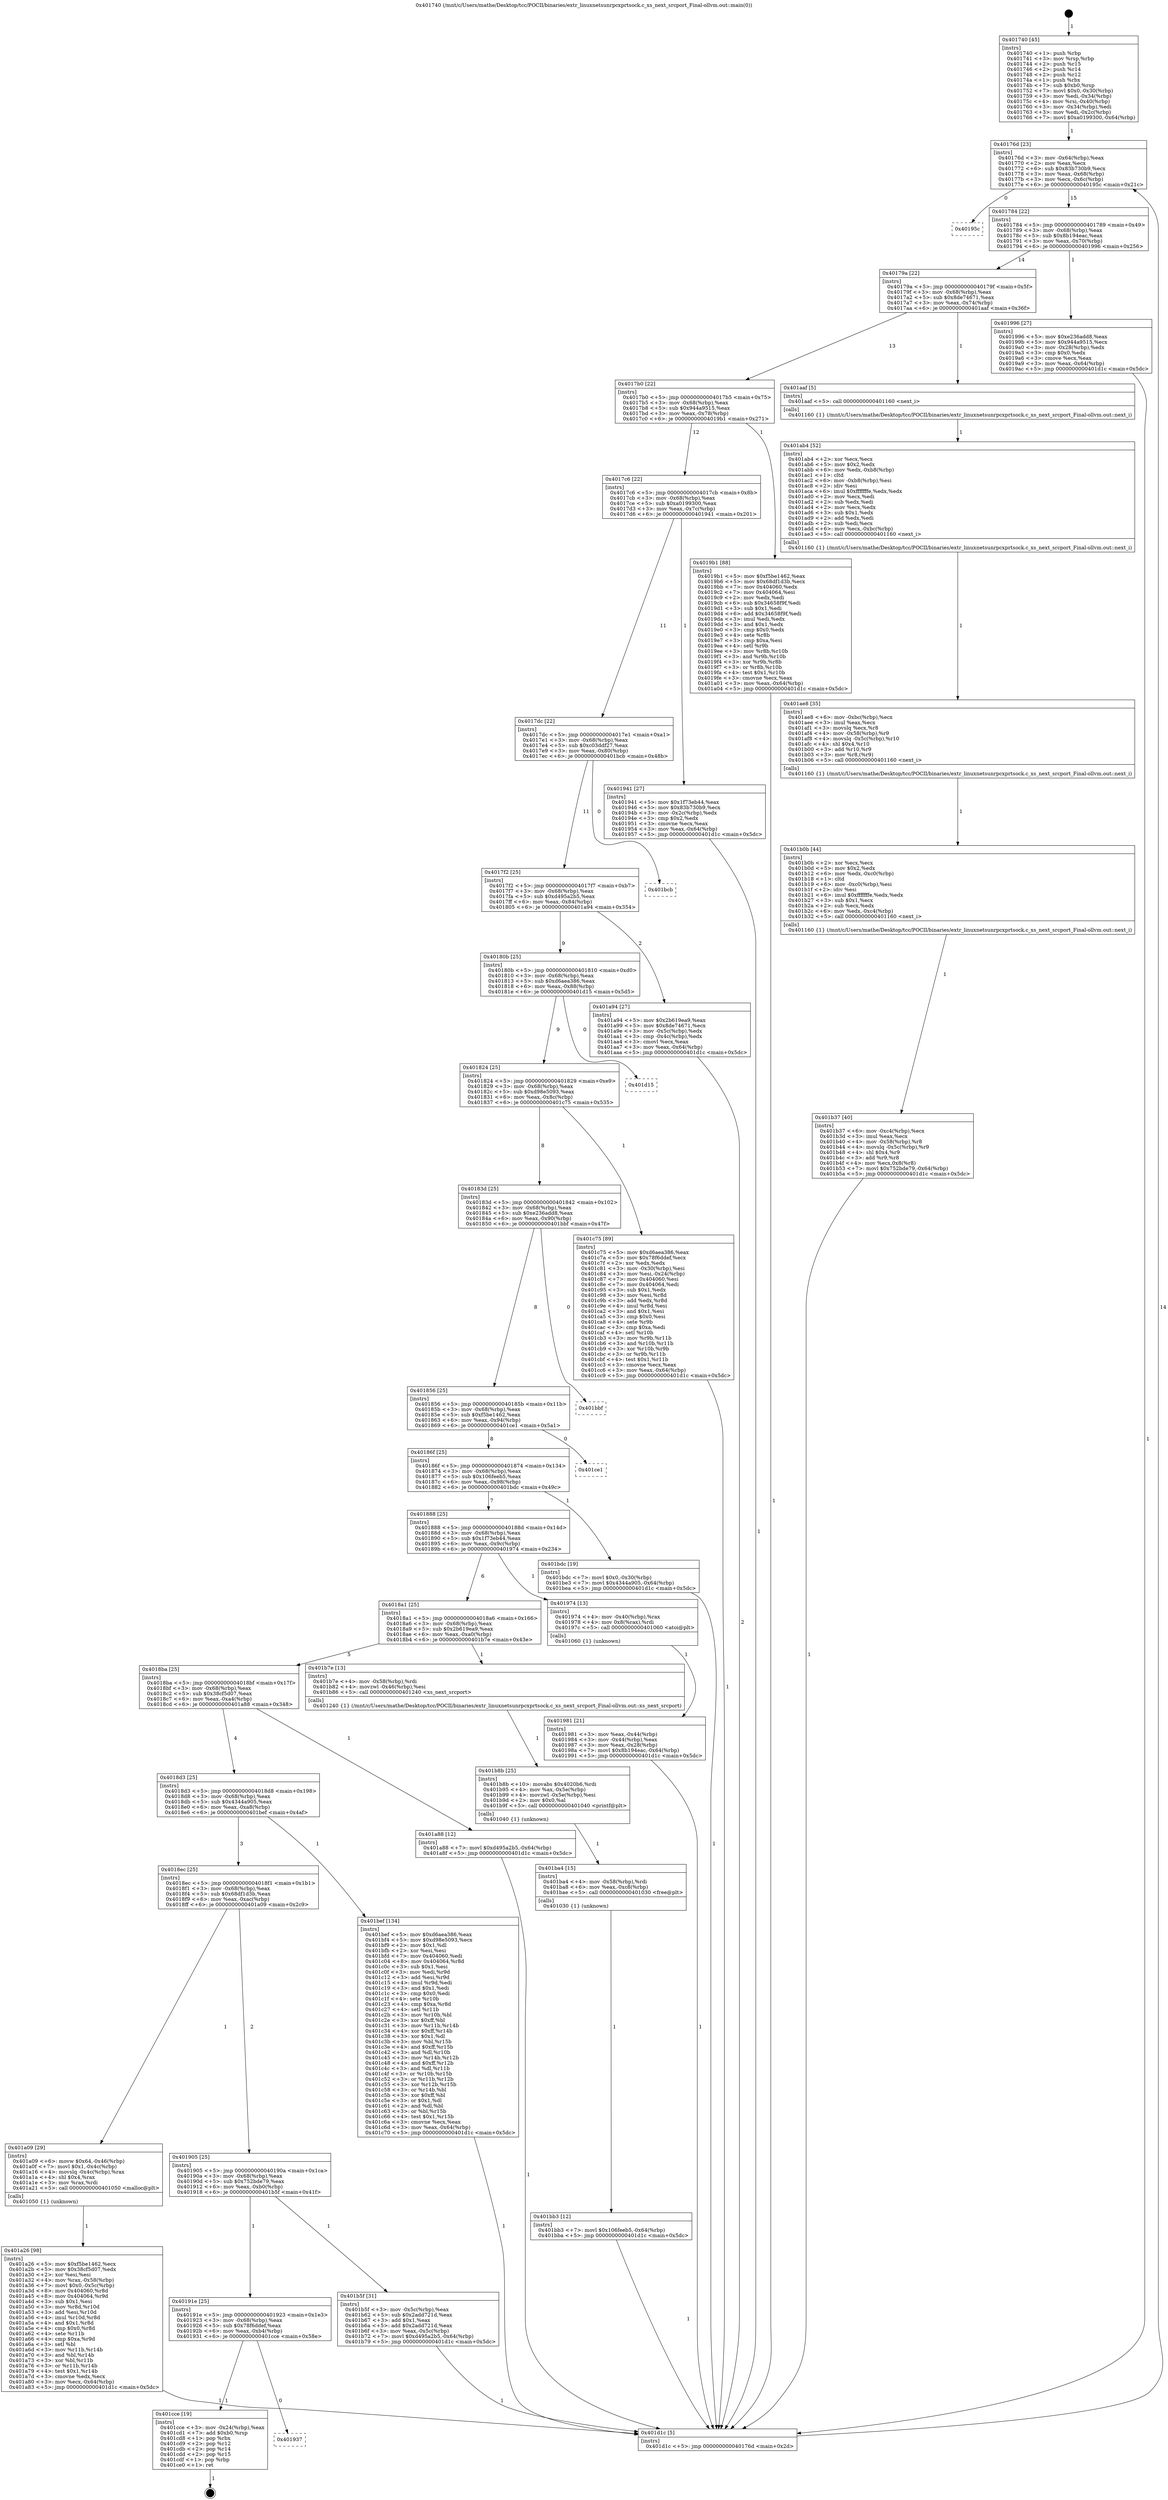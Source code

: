 digraph "0x401740" {
  label = "0x401740 (/mnt/c/Users/mathe/Desktop/tcc/POCII/binaries/extr_linuxnetsunrpcxprtsock.c_xs_next_srcport_Final-ollvm.out::main(0))"
  labelloc = "t"
  node[shape=record]

  Entry [label="",width=0.3,height=0.3,shape=circle,fillcolor=black,style=filled]
  "0x40176d" [label="{
     0x40176d [23]\l
     | [instrs]\l
     &nbsp;&nbsp;0x40176d \<+3\>: mov -0x64(%rbp),%eax\l
     &nbsp;&nbsp;0x401770 \<+2\>: mov %eax,%ecx\l
     &nbsp;&nbsp;0x401772 \<+6\>: sub $0x83b730b9,%ecx\l
     &nbsp;&nbsp;0x401778 \<+3\>: mov %eax,-0x68(%rbp)\l
     &nbsp;&nbsp;0x40177b \<+3\>: mov %ecx,-0x6c(%rbp)\l
     &nbsp;&nbsp;0x40177e \<+6\>: je 000000000040195c \<main+0x21c\>\l
  }"]
  "0x40195c" [label="{
     0x40195c\l
  }", style=dashed]
  "0x401784" [label="{
     0x401784 [22]\l
     | [instrs]\l
     &nbsp;&nbsp;0x401784 \<+5\>: jmp 0000000000401789 \<main+0x49\>\l
     &nbsp;&nbsp;0x401789 \<+3\>: mov -0x68(%rbp),%eax\l
     &nbsp;&nbsp;0x40178c \<+5\>: sub $0x8b194eac,%eax\l
     &nbsp;&nbsp;0x401791 \<+3\>: mov %eax,-0x70(%rbp)\l
     &nbsp;&nbsp;0x401794 \<+6\>: je 0000000000401996 \<main+0x256\>\l
  }"]
  Exit [label="",width=0.3,height=0.3,shape=circle,fillcolor=black,style=filled,peripheries=2]
  "0x401996" [label="{
     0x401996 [27]\l
     | [instrs]\l
     &nbsp;&nbsp;0x401996 \<+5\>: mov $0xe236add8,%eax\l
     &nbsp;&nbsp;0x40199b \<+5\>: mov $0x944a9515,%ecx\l
     &nbsp;&nbsp;0x4019a0 \<+3\>: mov -0x28(%rbp),%edx\l
     &nbsp;&nbsp;0x4019a3 \<+3\>: cmp $0x0,%edx\l
     &nbsp;&nbsp;0x4019a6 \<+3\>: cmove %ecx,%eax\l
     &nbsp;&nbsp;0x4019a9 \<+3\>: mov %eax,-0x64(%rbp)\l
     &nbsp;&nbsp;0x4019ac \<+5\>: jmp 0000000000401d1c \<main+0x5dc\>\l
  }"]
  "0x40179a" [label="{
     0x40179a [22]\l
     | [instrs]\l
     &nbsp;&nbsp;0x40179a \<+5\>: jmp 000000000040179f \<main+0x5f\>\l
     &nbsp;&nbsp;0x40179f \<+3\>: mov -0x68(%rbp),%eax\l
     &nbsp;&nbsp;0x4017a2 \<+5\>: sub $0x8de74671,%eax\l
     &nbsp;&nbsp;0x4017a7 \<+3\>: mov %eax,-0x74(%rbp)\l
     &nbsp;&nbsp;0x4017aa \<+6\>: je 0000000000401aaf \<main+0x36f\>\l
  }"]
  "0x401937" [label="{
     0x401937\l
  }", style=dashed]
  "0x401aaf" [label="{
     0x401aaf [5]\l
     | [instrs]\l
     &nbsp;&nbsp;0x401aaf \<+5\>: call 0000000000401160 \<next_i\>\l
     | [calls]\l
     &nbsp;&nbsp;0x401160 \{1\} (/mnt/c/Users/mathe/Desktop/tcc/POCII/binaries/extr_linuxnetsunrpcxprtsock.c_xs_next_srcport_Final-ollvm.out::next_i)\l
  }"]
  "0x4017b0" [label="{
     0x4017b0 [22]\l
     | [instrs]\l
     &nbsp;&nbsp;0x4017b0 \<+5\>: jmp 00000000004017b5 \<main+0x75\>\l
     &nbsp;&nbsp;0x4017b5 \<+3\>: mov -0x68(%rbp),%eax\l
     &nbsp;&nbsp;0x4017b8 \<+5\>: sub $0x944a9515,%eax\l
     &nbsp;&nbsp;0x4017bd \<+3\>: mov %eax,-0x78(%rbp)\l
     &nbsp;&nbsp;0x4017c0 \<+6\>: je 00000000004019b1 \<main+0x271\>\l
  }"]
  "0x401cce" [label="{
     0x401cce [19]\l
     | [instrs]\l
     &nbsp;&nbsp;0x401cce \<+3\>: mov -0x24(%rbp),%eax\l
     &nbsp;&nbsp;0x401cd1 \<+7\>: add $0xb0,%rsp\l
     &nbsp;&nbsp;0x401cd8 \<+1\>: pop %rbx\l
     &nbsp;&nbsp;0x401cd9 \<+2\>: pop %r12\l
     &nbsp;&nbsp;0x401cdb \<+2\>: pop %r14\l
     &nbsp;&nbsp;0x401cdd \<+2\>: pop %r15\l
     &nbsp;&nbsp;0x401cdf \<+1\>: pop %rbp\l
     &nbsp;&nbsp;0x401ce0 \<+1\>: ret\l
  }"]
  "0x4019b1" [label="{
     0x4019b1 [88]\l
     | [instrs]\l
     &nbsp;&nbsp;0x4019b1 \<+5\>: mov $0xf5be1462,%eax\l
     &nbsp;&nbsp;0x4019b6 \<+5\>: mov $0x68df1d3b,%ecx\l
     &nbsp;&nbsp;0x4019bb \<+7\>: mov 0x404060,%edx\l
     &nbsp;&nbsp;0x4019c2 \<+7\>: mov 0x404064,%esi\l
     &nbsp;&nbsp;0x4019c9 \<+2\>: mov %edx,%edi\l
     &nbsp;&nbsp;0x4019cb \<+6\>: sub $0x34658f9f,%edi\l
     &nbsp;&nbsp;0x4019d1 \<+3\>: sub $0x1,%edi\l
     &nbsp;&nbsp;0x4019d4 \<+6\>: add $0x34658f9f,%edi\l
     &nbsp;&nbsp;0x4019da \<+3\>: imul %edi,%edx\l
     &nbsp;&nbsp;0x4019dd \<+3\>: and $0x1,%edx\l
     &nbsp;&nbsp;0x4019e0 \<+3\>: cmp $0x0,%edx\l
     &nbsp;&nbsp;0x4019e3 \<+4\>: sete %r8b\l
     &nbsp;&nbsp;0x4019e7 \<+3\>: cmp $0xa,%esi\l
     &nbsp;&nbsp;0x4019ea \<+4\>: setl %r9b\l
     &nbsp;&nbsp;0x4019ee \<+3\>: mov %r8b,%r10b\l
     &nbsp;&nbsp;0x4019f1 \<+3\>: and %r9b,%r10b\l
     &nbsp;&nbsp;0x4019f4 \<+3\>: xor %r9b,%r8b\l
     &nbsp;&nbsp;0x4019f7 \<+3\>: or %r8b,%r10b\l
     &nbsp;&nbsp;0x4019fa \<+4\>: test $0x1,%r10b\l
     &nbsp;&nbsp;0x4019fe \<+3\>: cmovne %ecx,%eax\l
     &nbsp;&nbsp;0x401a01 \<+3\>: mov %eax,-0x64(%rbp)\l
     &nbsp;&nbsp;0x401a04 \<+5\>: jmp 0000000000401d1c \<main+0x5dc\>\l
  }"]
  "0x4017c6" [label="{
     0x4017c6 [22]\l
     | [instrs]\l
     &nbsp;&nbsp;0x4017c6 \<+5\>: jmp 00000000004017cb \<main+0x8b\>\l
     &nbsp;&nbsp;0x4017cb \<+3\>: mov -0x68(%rbp),%eax\l
     &nbsp;&nbsp;0x4017ce \<+5\>: sub $0xa0199300,%eax\l
     &nbsp;&nbsp;0x4017d3 \<+3\>: mov %eax,-0x7c(%rbp)\l
     &nbsp;&nbsp;0x4017d6 \<+6\>: je 0000000000401941 \<main+0x201\>\l
  }"]
  "0x401bb3" [label="{
     0x401bb3 [12]\l
     | [instrs]\l
     &nbsp;&nbsp;0x401bb3 \<+7\>: movl $0x106feeb5,-0x64(%rbp)\l
     &nbsp;&nbsp;0x401bba \<+5\>: jmp 0000000000401d1c \<main+0x5dc\>\l
  }"]
  "0x401941" [label="{
     0x401941 [27]\l
     | [instrs]\l
     &nbsp;&nbsp;0x401941 \<+5\>: mov $0x1f73eb44,%eax\l
     &nbsp;&nbsp;0x401946 \<+5\>: mov $0x83b730b9,%ecx\l
     &nbsp;&nbsp;0x40194b \<+3\>: mov -0x2c(%rbp),%edx\l
     &nbsp;&nbsp;0x40194e \<+3\>: cmp $0x2,%edx\l
     &nbsp;&nbsp;0x401951 \<+3\>: cmovne %ecx,%eax\l
     &nbsp;&nbsp;0x401954 \<+3\>: mov %eax,-0x64(%rbp)\l
     &nbsp;&nbsp;0x401957 \<+5\>: jmp 0000000000401d1c \<main+0x5dc\>\l
  }"]
  "0x4017dc" [label="{
     0x4017dc [22]\l
     | [instrs]\l
     &nbsp;&nbsp;0x4017dc \<+5\>: jmp 00000000004017e1 \<main+0xa1\>\l
     &nbsp;&nbsp;0x4017e1 \<+3\>: mov -0x68(%rbp),%eax\l
     &nbsp;&nbsp;0x4017e4 \<+5\>: sub $0xc03ddf27,%eax\l
     &nbsp;&nbsp;0x4017e9 \<+3\>: mov %eax,-0x80(%rbp)\l
     &nbsp;&nbsp;0x4017ec \<+6\>: je 0000000000401bcb \<main+0x48b\>\l
  }"]
  "0x401d1c" [label="{
     0x401d1c [5]\l
     | [instrs]\l
     &nbsp;&nbsp;0x401d1c \<+5\>: jmp 000000000040176d \<main+0x2d\>\l
  }"]
  "0x401740" [label="{
     0x401740 [45]\l
     | [instrs]\l
     &nbsp;&nbsp;0x401740 \<+1\>: push %rbp\l
     &nbsp;&nbsp;0x401741 \<+3\>: mov %rsp,%rbp\l
     &nbsp;&nbsp;0x401744 \<+2\>: push %r15\l
     &nbsp;&nbsp;0x401746 \<+2\>: push %r14\l
     &nbsp;&nbsp;0x401748 \<+2\>: push %r12\l
     &nbsp;&nbsp;0x40174a \<+1\>: push %rbx\l
     &nbsp;&nbsp;0x40174b \<+7\>: sub $0xb0,%rsp\l
     &nbsp;&nbsp;0x401752 \<+7\>: movl $0x0,-0x30(%rbp)\l
     &nbsp;&nbsp;0x401759 \<+3\>: mov %edi,-0x34(%rbp)\l
     &nbsp;&nbsp;0x40175c \<+4\>: mov %rsi,-0x40(%rbp)\l
     &nbsp;&nbsp;0x401760 \<+3\>: mov -0x34(%rbp),%edi\l
     &nbsp;&nbsp;0x401763 \<+3\>: mov %edi,-0x2c(%rbp)\l
     &nbsp;&nbsp;0x401766 \<+7\>: movl $0xa0199300,-0x64(%rbp)\l
  }"]
  "0x401ba4" [label="{
     0x401ba4 [15]\l
     | [instrs]\l
     &nbsp;&nbsp;0x401ba4 \<+4\>: mov -0x58(%rbp),%rdi\l
     &nbsp;&nbsp;0x401ba8 \<+6\>: mov %eax,-0xc8(%rbp)\l
     &nbsp;&nbsp;0x401bae \<+5\>: call 0000000000401030 \<free@plt\>\l
     | [calls]\l
     &nbsp;&nbsp;0x401030 \{1\} (unknown)\l
  }"]
  "0x401bcb" [label="{
     0x401bcb\l
  }", style=dashed]
  "0x4017f2" [label="{
     0x4017f2 [25]\l
     | [instrs]\l
     &nbsp;&nbsp;0x4017f2 \<+5\>: jmp 00000000004017f7 \<main+0xb7\>\l
     &nbsp;&nbsp;0x4017f7 \<+3\>: mov -0x68(%rbp),%eax\l
     &nbsp;&nbsp;0x4017fa \<+5\>: sub $0xd495a2b5,%eax\l
     &nbsp;&nbsp;0x4017ff \<+6\>: mov %eax,-0x84(%rbp)\l
     &nbsp;&nbsp;0x401805 \<+6\>: je 0000000000401a94 \<main+0x354\>\l
  }"]
  "0x401b8b" [label="{
     0x401b8b [25]\l
     | [instrs]\l
     &nbsp;&nbsp;0x401b8b \<+10\>: movabs $0x4020b6,%rdi\l
     &nbsp;&nbsp;0x401b95 \<+4\>: mov %ax,-0x5e(%rbp)\l
     &nbsp;&nbsp;0x401b99 \<+4\>: movzwl -0x5e(%rbp),%esi\l
     &nbsp;&nbsp;0x401b9d \<+2\>: mov $0x0,%al\l
     &nbsp;&nbsp;0x401b9f \<+5\>: call 0000000000401040 \<printf@plt\>\l
     | [calls]\l
     &nbsp;&nbsp;0x401040 \{1\} (unknown)\l
  }"]
  "0x401a94" [label="{
     0x401a94 [27]\l
     | [instrs]\l
     &nbsp;&nbsp;0x401a94 \<+5\>: mov $0x2b619ea9,%eax\l
     &nbsp;&nbsp;0x401a99 \<+5\>: mov $0x8de74671,%ecx\l
     &nbsp;&nbsp;0x401a9e \<+3\>: mov -0x5c(%rbp),%edx\l
     &nbsp;&nbsp;0x401aa1 \<+3\>: cmp -0x4c(%rbp),%edx\l
     &nbsp;&nbsp;0x401aa4 \<+3\>: cmovl %ecx,%eax\l
     &nbsp;&nbsp;0x401aa7 \<+3\>: mov %eax,-0x64(%rbp)\l
     &nbsp;&nbsp;0x401aaa \<+5\>: jmp 0000000000401d1c \<main+0x5dc\>\l
  }"]
  "0x40180b" [label="{
     0x40180b [25]\l
     | [instrs]\l
     &nbsp;&nbsp;0x40180b \<+5\>: jmp 0000000000401810 \<main+0xd0\>\l
     &nbsp;&nbsp;0x401810 \<+3\>: mov -0x68(%rbp),%eax\l
     &nbsp;&nbsp;0x401813 \<+5\>: sub $0xd6aea386,%eax\l
     &nbsp;&nbsp;0x401818 \<+6\>: mov %eax,-0x88(%rbp)\l
     &nbsp;&nbsp;0x40181e \<+6\>: je 0000000000401d15 \<main+0x5d5\>\l
  }"]
  "0x40191e" [label="{
     0x40191e [25]\l
     | [instrs]\l
     &nbsp;&nbsp;0x40191e \<+5\>: jmp 0000000000401923 \<main+0x1e3\>\l
     &nbsp;&nbsp;0x401923 \<+3\>: mov -0x68(%rbp),%eax\l
     &nbsp;&nbsp;0x401926 \<+5\>: sub $0x78f6ddef,%eax\l
     &nbsp;&nbsp;0x40192b \<+6\>: mov %eax,-0xb4(%rbp)\l
     &nbsp;&nbsp;0x401931 \<+6\>: je 0000000000401cce \<main+0x58e\>\l
  }"]
  "0x401d15" [label="{
     0x401d15\l
  }", style=dashed]
  "0x401824" [label="{
     0x401824 [25]\l
     | [instrs]\l
     &nbsp;&nbsp;0x401824 \<+5\>: jmp 0000000000401829 \<main+0xe9\>\l
     &nbsp;&nbsp;0x401829 \<+3\>: mov -0x68(%rbp),%eax\l
     &nbsp;&nbsp;0x40182c \<+5\>: sub $0xd98e5093,%eax\l
     &nbsp;&nbsp;0x401831 \<+6\>: mov %eax,-0x8c(%rbp)\l
     &nbsp;&nbsp;0x401837 \<+6\>: je 0000000000401c75 \<main+0x535\>\l
  }"]
  "0x401b5f" [label="{
     0x401b5f [31]\l
     | [instrs]\l
     &nbsp;&nbsp;0x401b5f \<+3\>: mov -0x5c(%rbp),%eax\l
     &nbsp;&nbsp;0x401b62 \<+5\>: sub $0x2add721d,%eax\l
     &nbsp;&nbsp;0x401b67 \<+3\>: add $0x1,%eax\l
     &nbsp;&nbsp;0x401b6a \<+5\>: add $0x2add721d,%eax\l
     &nbsp;&nbsp;0x401b6f \<+3\>: mov %eax,-0x5c(%rbp)\l
     &nbsp;&nbsp;0x401b72 \<+7\>: movl $0xd495a2b5,-0x64(%rbp)\l
     &nbsp;&nbsp;0x401b79 \<+5\>: jmp 0000000000401d1c \<main+0x5dc\>\l
  }"]
  "0x401c75" [label="{
     0x401c75 [89]\l
     | [instrs]\l
     &nbsp;&nbsp;0x401c75 \<+5\>: mov $0xd6aea386,%eax\l
     &nbsp;&nbsp;0x401c7a \<+5\>: mov $0x78f6ddef,%ecx\l
     &nbsp;&nbsp;0x401c7f \<+2\>: xor %edx,%edx\l
     &nbsp;&nbsp;0x401c81 \<+3\>: mov -0x30(%rbp),%esi\l
     &nbsp;&nbsp;0x401c84 \<+3\>: mov %esi,-0x24(%rbp)\l
     &nbsp;&nbsp;0x401c87 \<+7\>: mov 0x404060,%esi\l
     &nbsp;&nbsp;0x401c8e \<+7\>: mov 0x404064,%edi\l
     &nbsp;&nbsp;0x401c95 \<+3\>: sub $0x1,%edx\l
     &nbsp;&nbsp;0x401c98 \<+3\>: mov %esi,%r8d\l
     &nbsp;&nbsp;0x401c9b \<+3\>: add %edx,%r8d\l
     &nbsp;&nbsp;0x401c9e \<+4\>: imul %r8d,%esi\l
     &nbsp;&nbsp;0x401ca2 \<+3\>: and $0x1,%esi\l
     &nbsp;&nbsp;0x401ca5 \<+3\>: cmp $0x0,%esi\l
     &nbsp;&nbsp;0x401ca8 \<+4\>: sete %r9b\l
     &nbsp;&nbsp;0x401cac \<+3\>: cmp $0xa,%edi\l
     &nbsp;&nbsp;0x401caf \<+4\>: setl %r10b\l
     &nbsp;&nbsp;0x401cb3 \<+3\>: mov %r9b,%r11b\l
     &nbsp;&nbsp;0x401cb6 \<+3\>: and %r10b,%r11b\l
     &nbsp;&nbsp;0x401cb9 \<+3\>: xor %r10b,%r9b\l
     &nbsp;&nbsp;0x401cbc \<+3\>: or %r9b,%r11b\l
     &nbsp;&nbsp;0x401cbf \<+4\>: test $0x1,%r11b\l
     &nbsp;&nbsp;0x401cc3 \<+3\>: cmovne %ecx,%eax\l
     &nbsp;&nbsp;0x401cc6 \<+3\>: mov %eax,-0x64(%rbp)\l
     &nbsp;&nbsp;0x401cc9 \<+5\>: jmp 0000000000401d1c \<main+0x5dc\>\l
  }"]
  "0x40183d" [label="{
     0x40183d [25]\l
     | [instrs]\l
     &nbsp;&nbsp;0x40183d \<+5\>: jmp 0000000000401842 \<main+0x102\>\l
     &nbsp;&nbsp;0x401842 \<+3\>: mov -0x68(%rbp),%eax\l
     &nbsp;&nbsp;0x401845 \<+5\>: sub $0xe236add8,%eax\l
     &nbsp;&nbsp;0x40184a \<+6\>: mov %eax,-0x90(%rbp)\l
     &nbsp;&nbsp;0x401850 \<+6\>: je 0000000000401bbf \<main+0x47f\>\l
  }"]
  "0x401b37" [label="{
     0x401b37 [40]\l
     | [instrs]\l
     &nbsp;&nbsp;0x401b37 \<+6\>: mov -0xc4(%rbp),%ecx\l
     &nbsp;&nbsp;0x401b3d \<+3\>: imul %eax,%ecx\l
     &nbsp;&nbsp;0x401b40 \<+4\>: mov -0x58(%rbp),%r8\l
     &nbsp;&nbsp;0x401b44 \<+4\>: movslq -0x5c(%rbp),%r9\l
     &nbsp;&nbsp;0x401b48 \<+4\>: shl $0x4,%r9\l
     &nbsp;&nbsp;0x401b4c \<+3\>: add %r9,%r8\l
     &nbsp;&nbsp;0x401b4f \<+4\>: mov %ecx,0x8(%r8)\l
     &nbsp;&nbsp;0x401b53 \<+7\>: movl $0x752bde79,-0x64(%rbp)\l
     &nbsp;&nbsp;0x401b5a \<+5\>: jmp 0000000000401d1c \<main+0x5dc\>\l
  }"]
  "0x401bbf" [label="{
     0x401bbf\l
  }", style=dashed]
  "0x401856" [label="{
     0x401856 [25]\l
     | [instrs]\l
     &nbsp;&nbsp;0x401856 \<+5\>: jmp 000000000040185b \<main+0x11b\>\l
     &nbsp;&nbsp;0x40185b \<+3\>: mov -0x68(%rbp),%eax\l
     &nbsp;&nbsp;0x40185e \<+5\>: sub $0xf5be1462,%eax\l
     &nbsp;&nbsp;0x401863 \<+6\>: mov %eax,-0x94(%rbp)\l
     &nbsp;&nbsp;0x401869 \<+6\>: je 0000000000401ce1 \<main+0x5a1\>\l
  }"]
  "0x401b0b" [label="{
     0x401b0b [44]\l
     | [instrs]\l
     &nbsp;&nbsp;0x401b0b \<+2\>: xor %ecx,%ecx\l
     &nbsp;&nbsp;0x401b0d \<+5\>: mov $0x2,%edx\l
     &nbsp;&nbsp;0x401b12 \<+6\>: mov %edx,-0xc0(%rbp)\l
     &nbsp;&nbsp;0x401b18 \<+1\>: cltd\l
     &nbsp;&nbsp;0x401b19 \<+6\>: mov -0xc0(%rbp),%esi\l
     &nbsp;&nbsp;0x401b1f \<+2\>: idiv %esi\l
     &nbsp;&nbsp;0x401b21 \<+6\>: imul $0xfffffffe,%edx,%edx\l
     &nbsp;&nbsp;0x401b27 \<+3\>: sub $0x1,%ecx\l
     &nbsp;&nbsp;0x401b2a \<+2\>: sub %ecx,%edx\l
     &nbsp;&nbsp;0x401b2c \<+6\>: mov %edx,-0xc4(%rbp)\l
     &nbsp;&nbsp;0x401b32 \<+5\>: call 0000000000401160 \<next_i\>\l
     | [calls]\l
     &nbsp;&nbsp;0x401160 \{1\} (/mnt/c/Users/mathe/Desktop/tcc/POCII/binaries/extr_linuxnetsunrpcxprtsock.c_xs_next_srcport_Final-ollvm.out::next_i)\l
  }"]
  "0x401ce1" [label="{
     0x401ce1\l
  }", style=dashed]
  "0x40186f" [label="{
     0x40186f [25]\l
     | [instrs]\l
     &nbsp;&nbsp;0x40186f \<+5\>: jmp 0000000000401874 \<main+0x134\>\l
     &nbsp;&nbsp;0x401874 \<+3\>: mov -0x68(%rbp),%eax\l
     &nbsp;&nbsp;0x401877 \<+5\>: sub $0x106feeb5,%eax\l
     &nbsp;&nbsp;0x40187c \<+6\>: mov %eax,-0x98(%rbp)\l
     &nbsp;&nbsp;0x401882 \<+6\>: je 0000000000401bdc \<main+0x49c\>\l
  }"]
  "0x401ae8" [label="{
     0x401ae8 [35]\l
     | [instrs]\l
     &nbsp;&nbsp;0x401ae8 \<+6\>: mov -0xbc(%rbp),%ecx\l
     &nbsp;&nbsp;0x401aee \<+3\>: imul %eax,%ecx\l
     &nbsp;&nbsp;0x401af1 \<+3\>: movslq %ecx,%r8\l
     &nbsp;&nbsp;0x401af4 \<+4\>: mov -0x58(%rbp),%r9\l
     &nbsp;&nbsp;0x401af8 \<+4\>: movslq -0x5c(%rbp),%r10\l
     &nbsp;&nbsp;0x401afc \<+4\>: shl $0x4,%r10\l
     &nbsp;&nbsp;0x401b00 \<+3\>: add %r10,%r9\l
     &nbsp;&nbsp;0x401b03 \<+3\>: mov %r8,(%r9)\l
     &nbsp;&nbsp;0x401b06 \<+5\>: call 0000000000401160 \<next_i\>\l
     | [calls]\l
     &nbsp;&nbsp;0x401160 \{1\} (/mnt/c/Users/mathe/Desktop/tcc/POCII/binaries/extr_linuxnetsunrpcxprtsock.c_xs_next_srcport_Final-ollvm.out::next_i)\l
  }"]
  "0x401bdc" [label="{
     0x401bdc [19]\l
     | [instrs]\l
     &nbsp;&nbsp;0x401bdc \<+7\>: movl $0x0,-0x30(%rbp)\l
     &nbsp;&nbsp;0x401be3 \<+7\>: movl $0x4344a905,-0x64(%rbp)\l
     &nbsp;&nbsp;0x401bea \<+5\>: jmp 0000000000401d1c \<main+0x5dc\>\l
  }"]
  "0x401888" [label="{
     0x401888 [25]\l
     | [instrs]\l
     &nbsp;&nbsp;0x401888 \<+5\>: jmp 000000000040188d \<main+0x14d\>\l
     &nbsp;&nbsp;0x40188d \<+3\>: mov -0x68(%rbp),%eax\l
     &nbsp;&nbsp;0x401890 \<+5\>: sub $0x1f73eb44,%eax\l
     &nbsp;&nbsp;0x401895 \<+6\>: mov %eax,-0x9c(%rbp)\l
     &nbsp;&nbsp;0x40189b \<+6\>: je 0000000000401974 \<main+0x234\>\l
  }"]
  "0x401ab4" [label="{
     0x401ab4 [52]\l
     | [instrs]\l
     &nbsp;&nbsp;0x401ab4 \<+2\>: xor %ecx,%ecx\l
     &nbsp;&nbsp;0x401ab6 \<+5\>: mov $0x2,%edx\l
     &nbsp;&nbsp;0x401abb \<+6\>: mov %edx,-0xb8(%rbp)\l
     &nbsp;&nbsp;0x401ac1 \<+1\>: cltd\l
     &nbsp;&nbsp;0x401ac2 \<+6\>: mov -0xb8(%rbp),%esi\l
     &nbsp;&nbsp;0x401ac8 \<+2\>: idiv %esi\l
     &nbsp;&nbsp;0x401aca \<+6\>: imul $0xfffffffe,%edx,%edx\l
     &nbsp;&nbsp;0x401ad0 \<+2\>: mov %ecx,%edi\l
     &nbsp;&nbsp;0x401ad2 \<+2\>: sub %edx,%edi\l
     &nbsp;&nbsp;0x401ad4 \<+2\>: mov %ecx,%edx\l
     &nbsp;&nbsp;0x401ad6 \<+3\>: sub $0x1,%edx\l
     &nbsp;&nbsp;0x401ad9 \<+2\>: add %edx,%edi\l
     &nbsp;&nbsp;0x401adb \<+2\>: sub %edi,%ecx\l
     &nbsp;&nbsp;0x401add \<+6\>: mov %ecx,-0xbc(%rbp)\l
     &nbsp;&nbsp;0x401ae3 \<+5\>: call 0000000000401160 \<next_i\>\l
     | [calls]\l
     &nbsp;&nbsp;0x401160 \{1\} (/mnt/c/Users/mathe/Desktop/tcc/POCII/binaries/extr_linuxnetsunrpcxprtsock.c_xs_next_srcport_Final-ollvm.out::next_i)\l
  }"]
  "0x401974" [label="{
     0x401974 [13]\l
     | [instrs]\l
     &nbsp;&nbsp;0x401974 \<+4\>: mov -0x40(%rbp),%rax\l
     &nbsp;&nbsp;0x401978 \<+4\>: mov 0x8(%rax),%rdi\l
     &nbsp;&nbsp;0x40197c \<+5\>: call 0000000000401060 \<atoi@plt\>\l
     | [calls]\l
     &nbsp;&nbsp;0x401060 \{1\} (unknown)\l
  }"]
  "0x4018a1" [label="{
     0x4018a1 [25]\l
     | [instrs]\l
     &nbsp;&nbsp;0x4018a1 \<+5\>: jmp 00000000004018a6 \<main+0x166\>\l
     &nbsp;&nbsp;0x4018a6 \<+3\>: mov -0x68(%rbp),%eax\l
     &nbsp;&nbsp;0x4018a9 \<+5\>: sub $0x2b619ea9,%eax\l
     &nbsp;&nbsp;0x4018ae \<+6\>: mov %eax,-0xa0(%rbp)\l
     &nbsp;&nbsp;0x4018b4 \<+6\>: je 0000000000401b7e \<main+0x43e\>\l
  }"]
  "0x401981" [label="{
     0x401981 [21]\l
     | [instrs]\l
     &nbsp;&nbsp;0x401981 \<+3\>: mov %eax,-0x44(%rbp)\l
     &nbsp;&nbsp;0x401984 \<+3\>: mov -0x44(%rbp),%eax\l
     &nbsp;&nbsp;0x401987 \<+3\>: mov %eax,-0x28(%rbp)\l
     &nbsp;&nbsp;0x40198a \<+7\>: movl $0x8b194eac,-0x64(%rbp)\l
     &nbsp;&nbsp;0x401991 \<+5\>: jmp 0000000000401d1c \<main+0x5dc\>\l
  }"]
  "0x401a26" [label="{
     0x401a26 [98]\l
     | [instrs]\l
     &nbsp;&nbsp;0x401a26 \<+5\>: mov $0xf5be1462,%ecx\l
     &nbsp;&nbsp;0x401a2b \<+5\>: mov $0x38cf5d07,%edx\l
     &nbsp;&nbsp;0x401a30 \<+2\>: xor %esi,%esi\l
     &nbsp;&nbsp;0x401a32 \<+4\>: mov %rax,-0x58(%rbp)\l
     &nbsp;&nbsp;0x401a36 \<+7\>: movl $0x0,-0x5c(%rbp)\l
     &nbsp;&nbsp;0x401a3d \<+8\>: mov 0x404060,%r8d\l
     &nbsp;&nbsp;0x401a45 \<+8\>: mov 0x404064,%r9d\l
     &nbsp;&nbsp;0x401a4d \<+3\>: sub $0x1,%esi\l
     &nbsp;&nbsp;0x401a50 \<+3\>: mov %r8d,%r10d\l
     &nbsp;&nbsp;0x401a53 \<+3\>: add %esi,%r10d\l
     &nbsp;&nbsp;0x401a56 \<+4\>: imul %r10d,%r8d\l
     &nbsp;&nbsp;0x401a5a \<+4\>: and $0x1,%r8d\l
     &nbsp;&nbsp;0x401a5e \<+4\>: cmp $0x0,%r8d\l
     &nbsp;&nbsp;0x401a62 \<+4\>: sete %r11b\l
     &nbsp;&nbsp;0x401a66 \<+4\>: cmp $0xa,%r9d\l
     &nbsp;&nbsp;0x401a6a \<+3\>: setl %bl\l
     &nbsp;&nbsp;0x401a6d \<+3\>: mov %r11b,%r14b\l
     &nbsp;&nbsp;0x401a70 \<+3\>: and %bl,%r14b\l
     &nbsp;&nbsp;0x401a73 \<+3\>: xor %bl,%r11b\l
     &nbsp;&nbsp;0x401a76 \<+3\>: or %r11b,%r14b\l
     &nbsp;&nbsp;0x401a79 \<+4\>: test $0x1,%r14b\l
     &nbsp;&nbsp;0x401a7d \<+3\>: cmovne %edx,%ecx\l
     &nbsp;&nbsp;0x401a80 \<+3\>: mov %ecx,-0x64(%rbp)\l
     &nbsp;&nbsp;0x401a83 \<+5\>: jmp 0000000000401d1c \<main+0x5dc\>\l
  }"]
  "0x401b7e" [label="{
     0x401b7e [13]\l
     | [instrs]\l
     &nbsp;&nbsp;0x401b7e \<+4\>: mov -0x58(%rbp),%rdi\l
     &nbsp;&nbsp;0x401b82 \<+4\>: movzwl -0x46(%rbp),%esi\l
     &nbsp;&nbsp;0x401b86 \<+5\>: call 0000000000401240 \<xs_next_srcport\>\l
     | [calls]\l
     &nbsp;&nbsp;0x401240 \{1\} (/mnt/c/Users/mathe/Desktop/tcc/POCII/binaries/extr_linuxnetsunrpcxprtsock.c_xs_next_srcport_Final-ollvm.out::xs_next_srcport)\l
  }"]
  "0x4018ba" [label="{
     0x4018ba [25]\l
     | [instrs]\l
     &nbsp;&nbsp;0x4018ba \<+5\>: jmp 00000000004018bf \<main+0x17f\>\l
     &nbsp;&nbsp;0x4018bf \<+3\>: mov -0x68(%rbp),%eax\l
     &nbsp;&nbsp;0x4018c2 \<+5\>: sub $0x38cf5d07,%eax\l
     &nbsp;&nbsp;0x4018c7 \<+6\>: mov %eax,-0xa4(%rbp)\l
     &nbsp;&nbsp;0x4018cd \<+6\>: je 0000000000401a88 \<main+0x348\>\l
  }"]
  "0x401905" [label="{
     0x401905 [25]\l
     | [instrs]\l
     &nbsp;&nbsp;0x401905 \<+5\>: jmp 000000000040190a \<main+0x1ca\>\l
     &nbsp;&nbsp;0x40190a \<+3\>: mov -0x68(%rbp),%eax\l
     &nbsp;&nbsp;0x40190d \<+5\>: sub $0x752bde79,%eax\l
     &nbsp;&nbsp;0x401912 \<+6\>: mov %eax,-0xb0(%rbp)\l
     &nbsp;&nbsp;0x401918 \<+6\>: je 0000000000401b5f \<main+0x41f\>\l
  }"]
  "0x401a88" [label="{
     0x401a88 [12]\l
     | [instrs]\l
     &nbsp;&nbsp;0x401a88 \<+7\>: movl $0xd495a2b5,-0x64(%rbp)\l
     &nbsp;&nbsp;0x401a8f \<+5\>: jmp 0000000000401d1c \<main+0x5dc\>\l
  }"]
  "0x4018d3" [label="{
     0x4018d3 [25]\l
     | [instrs]\l
     &nbsp;&nbsp;0x4018d3 \<+5\>: jmp 00000000004018d8 \<main+0x198\>\l
     &nbsp;&nbsp;0x4018d8 \<+3\>: mov -0x68(%rbp),%eax\l
     &nbsp;&nbsp;0x4018db \<+5\>: sub $0x4344a905,%eax\l
     &nbsp;&nbsp;0x4018e0 \<+6\>: mov %eax,-0xa8(%rbp)\l
     &nbsp;&nbsp;0x4018e6 \<+6\>: je 0000000000401bef \<main+0x4af\>\l
  }"]
  "0x401a09" [label="{
     0x401a09 [29]\l
     | [instrs]\l
     &nbsp;&nbsp;0x401a09 \<+6\>: movw $0x64,-0x46(%rbp)\l
     &nbsp;&nbsp;0x401a0f \<+7\>: movl $0x1,-0x4c(%rbp)\l
     &nbsp;&nbsp;0x401a16 \<+4\>: movslq -0x4c(%rbp),%rax\l
     &nbsp;&nbsp;0x401a1a \<+4\>: shl $0x4,%rax\l
     &nbsp;&nbsp;0x401a1e \<+3\>: mov %rax,%rdi\l
     &nbsp;&nbsp;0x401a21 \<+5\>: call 0000000000401050 \<malloc@plt\>\l
     | [calls]\l
     &nbsp;&nbsp;0x401050 \{1\} (unknown)\l
  }"]
  "0x401bef" [label="{
     0x401bef [134]\l
     | [instrs]\l
     &nbsp;&nbsp;0x401bef \<+5\>: mov $0xd6aea386,%eax\l
     &nbsp;&nbsp;0x401bf4 \<+5\>: mov $0xd98e5093,%ecx\l
     &nbsp;&nbsp;0x401bf9 \<+2\>: mov $0x1,%dl\l
     &nbsp;&nbsp;0x401bfb \<+2\>: xor %esi,%esi\l
     &nbsp;&nbsp;0x401bfd \<+7\>: mov 0x404060,%edi\l
     &nbsp;&nbsp;0x401c04 \<+8\>: mov 0x404064,%r8d\l
     &nbsp;&nbsp;0x401c0c \<+3\>: sub $0x1,%esi\l
     &nbsp;&nbsp;0x401c0f \<+3\>: mov %edi,%r9d\l
     &nbsp;&nbsp;0x401c12 \<+3\>: add %esi,%r9d\l
     &nbsp;&nbsp;0x401c15 \<+4\>: imul %r9d,%edi\l
     &nbsp;&nbsp;0x401c19 \<+3\>: and $0x1,%edi\l
     &nbsp;&nbsp;0x401c1c \<+3\>: cmp $0x0,%edi\l
     &nbsp;&nbsp;0x401c1f \<+4\>: sete %r10b\l
     &nbsp;&nbsp;0x401c23 \<+4\>: cmp $0xa,%r8d\l
     &nbsp;&nbsp;0x401c27 \<+4\>: setl %r11b\l
     &nbsp;&nbsp;0x401c2b \<+3\>: mov %r10b,%bl\l
     &nbsp;&nbsp;0x401c2e \<+3\>: xor $0xff,%bl\l
     &nbsp;&nbsp;0x401c31 \<+3\>: mov %r11b,%r14b\l
     &nbsp;&nbsp;0x401c34 \<+4\>: xor $0xff,%r14b\l
     &nbsp;&nbsp;0x401c38 \<+3\>: xor $0x1,%dl\l
     &nbsp;&nbsp;0x401c3b \<+3\>: mov %bl,%r15b\l
     &nbsp;&nbsp;0x401c3e \<+4\>: and $0xff,%r15b\l
     &nbsp;&nbsp;0x401c42 \<+3\>: and %dl,%r10b\l
     &nbsp;&nbsp;0x401c45 \<+3\>: mov %r14b,%r12b\l
     &nbsp;&nbsp;0x401c48 \<+4\>: and $0xff,%r12b\l
     &nbsp;&nbsp;0x401c4c \<+3\>: and %dl,%r11b\l
     &nbsp;&nbsp;0x401c4f \<+3\>: or %r10b,%r15b\l
     &nbsp;&nbsp;0x401c52 \<+3\>: or %r11b,%r12b\l
     &nbsp;&nbsp;0x401c55 \<+3\>: xor %r12b,%r15b\l
     &nbsp;&nbsp;0x401c58 \<+3\>: or %r14b,%bl\l
     &nbsp;&nbsp;0x401c5b \<+3\>: xor $0xff,%bl\l
     &nbsp;&nbsp;0x401c5e \<+3\>: or $0x1,%dl\l
     &nbsp;&nbsp;0x401c61 \<+2\>: and %dl,%bl\l
     &nbsp;&nbsp;0x401c63 \<+3\>: or %bl,%r15b\l
     &nbsp;&nbsp;0x401c66 \<+4\>: test $0x1,%r15b\l
     &nbsp;&nbsp;0x401c6a \<+3\>: cmovne %ecx,%eax\l
     &nbsp;&nbsp;0x401c6d \<+3\>: mov %eax,-0x64(%rbp)\l
     &nbsp;&nbsp;0x401c70 \<+5\>: jmp 0000000000401d1c \<main+0x5dc\>\l
  }"]
  "0x4018ec" [label="{
     0x4018ec [25]\l
     | [instrs]\l
     &nbsp;&nbsp;0x4018ec \<+5\>: jmp 00000000004018f1 \<main+0x1b1\>\l
     &nbsp;&nbsp;0x4018f1 \<+3\>: mov -0x68(%rbp),%eax\l
     &nbsp;&nbsp;0x4018f4 \<+5\>: sub $0x68df1d3b,%eax\l
     &nbsp;&nbsp;0x4018f9 \<+6\>: mov %eax,-0xac(%rbp)\l
     &nbsp;&nbsp;0x4018ff \<+6\>: je 0000000000401a09 \<main+0x2c9\>\l
  }"]
  Entry -> "0x401740" [label=" 1"]
  "0x40176d" -> "0x40195c" [label=" 0"]
  "0x40176d" -> "0x401784" [label=" 15"]
  "0x401cce" -> Exit [label=" 1"]
  "0x401784" -> "0x401996" [label=" 1"]
  "0x401784" -> "0x40179a" [label=" 14"]
  "0x40191e" -> "0x401937" [label=" 0"]
  "0x40179a" -> "0x401aaf" [label=" 1"]
  "0x40179a" -> "0x4017b0" [label=" 13"]
  "0x40191e" -> "0x401cce" [label=" 1"]
  "0x4017b0" -> "0x4019b1" [label=" 1"]
  "0x4017b0" -> "0x4017c6" [label=" 12"]
  "0x401c75" -> "0x401d1c" [label=" 1"]
  "0x4017c6" -> "0x401941" [label=" 1"]
  "0x4017c6" -> "0x4017dc" [label=" 11"]
  "0x401941" -> "0x401d1c" [label=" 1"]
  "0x401740" -> "0x40176d" [label=" 1"]
  "0x401d1c" -> "0x40176d" [label=" 14"]
  "0x401bef" -> "0x401d1c" [label=" 1"]
  "0x4017dc" -> "0x401bcb" [label=" 0"]
  "0x4017dc" -> "0x4017f2" [label=" 11"]
  "0x401bdc" -> "0x401d1c" [label=" 1"]
  "0x4017f2" -> "0x401a94" [label=" 2"]
  "0x4017f2" -> "0x40180b" [label=" 9"]
  "0x401bb3" -> "0x401d1c" [label=" 1"]
  "0x40180b" -> "0x401d15" [label=" 0"]
  "0x40180b" -> "0x401824" [label=" 9"]
  "0x401ba4" -> "0x401bb3" [label=" 1"]
  "0x401824" -> "0x401c75" [label=" 1"]
  "0x401824" -> "0x40183d" [label=" 8"]
  "0x401b8b" -> "0x401ba4" [label=" 1"]
  "0x40183d" -> "0x401bbf" [label=" 0"]
  "0x40183d" -> "0x401856" [label=" 8"]
  "0x401b5f" -> "0x401d1c" [label=" 1"]
  "0x401856" -> "0x401ce1" [label=" 0"]
  "0x401856" -> "0x40186f" [label=" 8"]
  "0x401905" -> "0x40191e" [label=" 1"]
  "0x40186f" -> "0x401bdc" [label=" 1"]
  "0x40186f" -> "0x401888" [label=" 7"]
  "0x401905" -> "0x401b5f" [label=" 1"]
  "0x401888" -> "0x401974" [label=" 1"]
  "0x401888" -> "0x4018a1" [label=" 6"]
  "0x401974" -> "0x401981" [label=" 1"]
  "0x401981" -> "0x401d1c" [label=" 1"]
  "0x401996" -> "0x401d1c" [label=" 1"]
  "0x4019b1" -> "0x401d1c" [label=" 1"]
  "0x401b7e" -> "0x401b8b" [label=" 1"]
  "0x4018a1" -> "0x401b7e" [label=" 1"]
  "0x4018a1" -> "0x4018ba" [label=" 5"]
  "0x401b37" -> "0x401d1c" [label=" 1"]
  "0x4018ba" -> "0x401a88" [label=" 1"]
  "0x4018ba" -> "0x4018d3" [label=" 4"]
  "0x401b0b" -> "0x401b37" [label=" 1"]
  "0x4018d3" -> "0x401bef" [label=" 1"]
  "0x4018d3" -> "0x4018ec" [label=" 3"]
  "0x401ae8" -> "0x401b0b" [label=" 1"]
  "0x4018ec" -> "0x401a09" [label=" 1"]
  "0x4018ec" -> "0x401905" [label=" 2"]
  "0x401a09" -> "0x401a26" [label=" 1"]
  "0x401a26" -> "0x401d1c" [label=" 1"]
  "0x401a88" -> "0x401d1c" [label=" 1"]
  "0x401a94" -> "0x401d1c" [label=" 2"]
  "0x401aaf" -> "0x401ab4" [label=" 1"]
  "0x401ab4" -> "0x401ae8" [label=" 1"]
}
